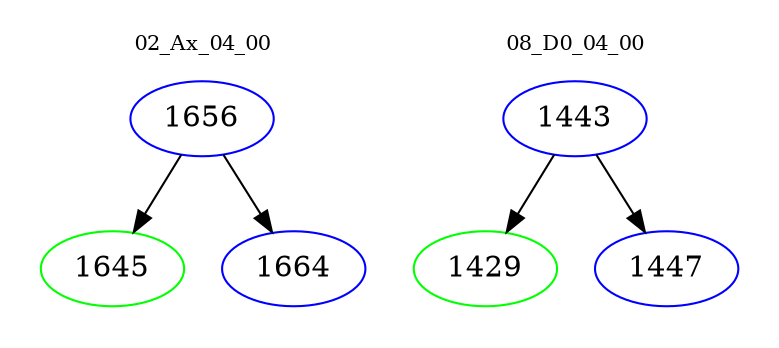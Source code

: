 digraph{
subgraph cluster_0 {
color = white
label = "02_Ax_04_00";
fontsize=10;
T0_1656 [label="1656", color="blue"]
T0_1656 -> T0_1645 [color="black"]
T0_1645 [label="1645", color="green"]
T0_1656 -> T0_1664 [color="black"]
T0_1664 [label="1664", color="blue"]
}
subgraph cluster_1 {
color = white
label = "08_D0_04_00";
fontsize=10;
T1_1443 [label="1443", color="blue"]
T1_1443 -> T1_1429 [color="black"]
T1_1429 [label="1429", color="green"]
T1_1443 -> T1_1447 [color="black"]
T1_1447 [label="1447", color="blue"]
}
}
